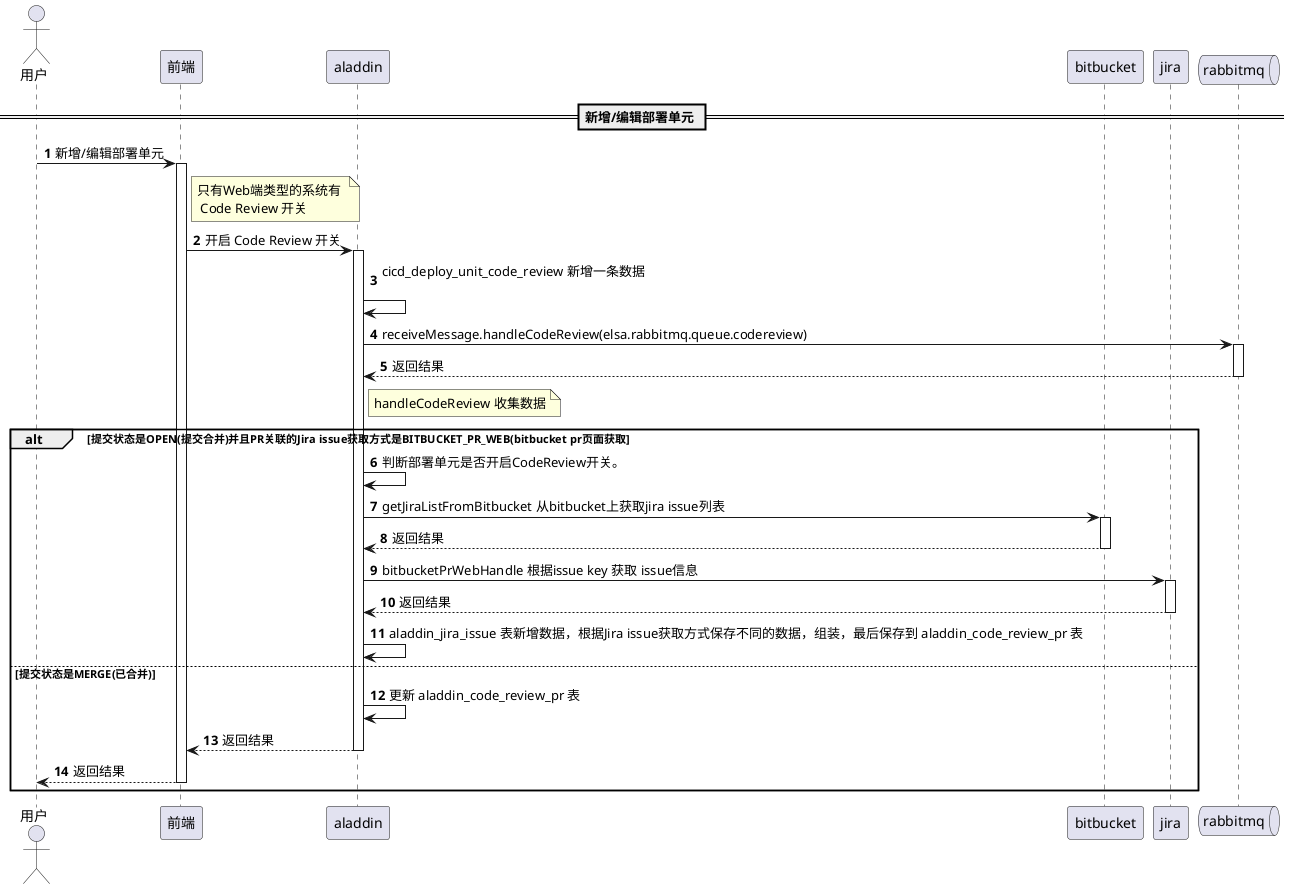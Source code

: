 @startuml

autonumber

actor "用户" as user

participant "前端" as aladdinFront

participant "aladdin" as aladdinServer

participant "bitbucket" as bitbucket

participant "jira" as jira

 queue rabbitmq

== 新增/编辑部署单元 ==

user -> aladdinFront: 新增/编辑部署单元
activate aladdinFront

note right of aladdinFront: 只有Web端类型的系统有 \n Code Review 开关

aladdinFront -> aladdinServer: 开启 Code Review 开关
activate aladdinServer

aladdinServer -> aladdinServer: cicd_deploy_unit_code_review 新增一条数据 \n

aladdinServer -> rabbitmq: receiveMessage.handleCodeReview(elsa.rabbitmq.queue.codereview)
activate rabbitmq

rabbitmq --> aladdinServer: 返回结果
deactivate rabbitmq

note right of aladdinServer: handleCodeReview 收集数据

alt 提交状态是OPEN(提交合并)并且PR关联的Jira issue获取方式是BITBUCKET_PR_WEB(bitbucket pr页面获取

aladdinServer -> aladdinServer: 判断部署单元是否开启CodeReview开关。

aladdinServer -> bitbucket: getJiraListFromBitbucket 从bitbucket上获取jira issue列表
activate bitbucket

bitbucket --> aladdinServer: 返回结果
deactivate bitbucket

aladdinServer -> jira: bitbucketPrWebHandle 根据issue key 获取 issue信息
activate jira

jira --> aladdinServer: 返回结果
deactivate jira

aladdinServer -> aladdinServer: aladdin_jira_issue 表新增数据，根据Jira issue获取方式保存不同的数据，组装，最后保存到 aladdin_code_review_pr 表

else 提交状态是MERGE(已合并)

aladdinServer -> aladdinServer: 更新 aladdin_code_review_pr 表

aladdinServer --> aladdinFront: 返回结果
deactivate aladdinServer

aladdinFront --> user: 返回结果
deactivate aladdinFront

end

@enduml